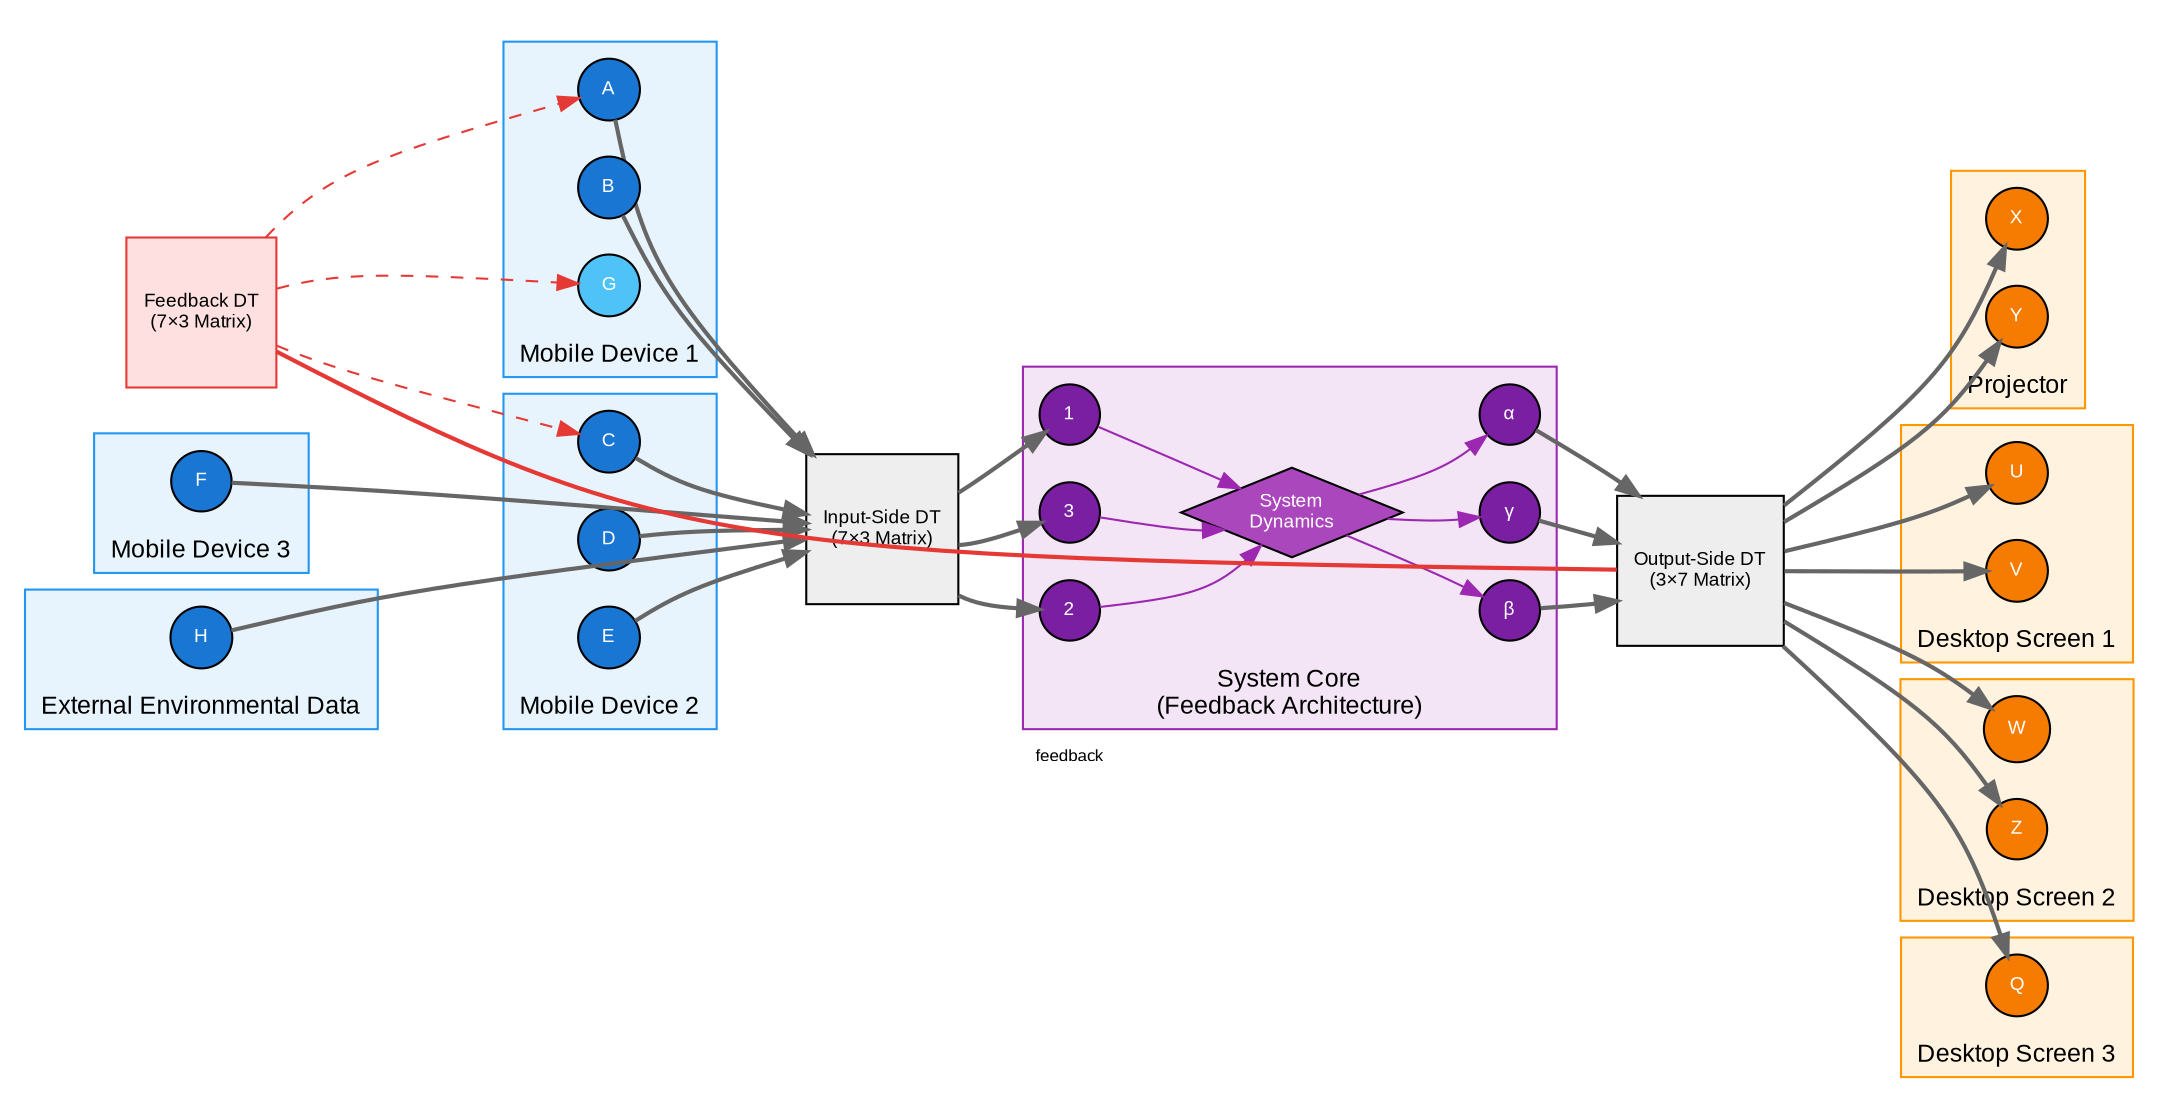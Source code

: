 digraph Figure6_Feedback_Architecture {
    rankdir=LR;
    
    // Graph styling
    graph [bgcolor=white, fontname="Arial", fontsize=12, splines=curved];
    node [fontname="Arial", fontsize=9];
    edge [fontname="Arial", fontsize=8];
    
    // Left side inputs
    subgraph cluster_left_inputs {
        style=invis;
        
        // Mobile Device 1 (2 states + 1 feedback-only state)
        subgraph cluster_mobile1 {
            style=filled;
            fillcolor="#E8F4FD";
            color="#2196F3";
            label="Mobile Device 1";
            labelloc=bottom;
            
            m1_state_1 [
                shape=circle,
                style=filled,
                fillcolor="#1976D2",
                fontcolor=white,
                label="A",
                width=0.4,
                height=0.4
            ];
            
            m1_state_2 [
                shape=circle,
                style=filled,
                fillcolor="#1976D2",
                fontcolor=white,
                label="B",
                width=0.4,
                height=0.4
            ];
            
            // New feedback-only state
            m1_state_3 [
                shape=circle,
                style=filled,
                fillcolor="#4FC3F7",
                fontcolor=white,
                label="G",
                width=0.4,
                height=0.4
            ];
        }
        
        // Mobile Device 2 (3 states)
        subgraph cluster_mobile2 {
            style=filled;
            fillcolor="#E8F4FD";
            color="#2196F3";
            label="Mobile Device 2";
            labelloc=bottom;
            
            m2_state_1 [
                shape=circle,
                style=filled,
                fillcolor="#1976D2",
                fontcolor=white,
                label="C",
                width=0.4,
                height=0.4
            ];
            
            m2_state_2 [
                shape=circle,
                style=filled,
                fillcolor="#1976D2",
                fontcolor=white,
                label="D",
                width=0.4,
                height=0.4
            ];
            
            m2_state_3 [
                shape=circle,
                style=filled,
                fillcolor="#1976D2",
                fontcolor=white,
                label="E",
                width=0.4,
                height=0.4
            ];
        }
        
        // Mobile Device 3 (1 state)
        subgraph cluster_mobile3 {
            style=filled;
            fillcolor="#E8F4FD";
            color="#2196F3";
            label="Mobile Device 3";
            labelloc=bottom;
            
            m3_state_1 [
                shape=circle,
                style=filled,
                fillcolor="#1976D2",
                fontcolor=white,
                label="F",
                width=0.4,
                height=0.4
            ];
        }
        
        // External Environmental Data (new input channel)
        subgraph cluster_external {
            style=filled;
            fillcolor="#E8F4FD";
            color="#2196F3";
            label="External Environmental Data";
            labelloc=bottom;
            
            ext_state_1 [
                shape=circle,
                style=filled,
                fillcolor="#1976D2",
                fontcolor=white,
                label="H",
                width=0.4,
                height=0.4
            ];
        }
        
        // Feedback DT Box (positioned near inputs for direct feedback)
        dt_feedback [
            shape=box,
            style=filled,
            fillcolor="#FFE0E0",
            color="#E53935",
            label="Feedback DT\n(7×3 Matrix)",
            width=1.0,
            height=1.0
        ];
    }
    
    // Center processing
    subgraph cluster_center {
        style=invis;
        
        // Input DT Box
        dt_input [
            shape=box,
            style=filled,
            fillcolor="#EEEEEE",
            label="Input-Side DT\n(7×3 Matrix)",
            width=1.0,
            height=1.0
        ];
        
        // System Core
        subgraph cluster_system {
            style=filled;
            fillcolor="#F3E5F5";
            color="#9C27B0";
            label="System Core\n(Feedback Architecture)";
            labelloc=bottom;
            
            si_state_1 [
                shape=circle,
                style=filled,
                fillcolor="#7B1FA2",
                fontcolor=white,
                label="1",
                width=0.4,
                height=0.4
            ];
            
            si_state_2 [
                shape=circle,
                style=filled,
                fillcolor="#7B1FA2",
                fontcolor=white,
                label="2",
                width=0.4,
                height=0.4
            ];
            
            si_state_3 [
                shape=circle,
                style=filled,
                fillcolor="#7B1FA2",
                fontcolor=white,
                label="3",
                width=0.4,
                height=0.4
            ];
            
            // System Dynamics
            system_dynamics [
                shape=diamond,
                style=filled,
                fillcolor="#AB47BC",
                fontcolor=white,
                label="System\nDynamics",
                width=1.0,
                height=0.6
            ];
            
            so_state_1 [
                shape=circle,
                style=filled,
                fillcolor="#7B1FA2",
                fontcolor=white,
                label="α",
                width=0.4,
                height=0.4
            ];
            
            so_state_2 [
                shape=circle,
                style=filled,
                fillcolor="#7B1FA2",
                fontcolor=white,
                label="β",
                width=0.4,
                height=0.4
            ];
            
            so_state_3 [
                shape=circle,
                style=filled,
                fillcolor="#7B1FA2",
                fontcolor=white,
                label="γ",
                width=0.4,
                height=0.4
            ];
            
            // System flow
            si_state_1 -> system_dynamics [color="#9C27B0"];
            si_state_2 -> system_dynamics [color="#9C27B0"];
            si_state_3 -> system_dynamics [color="#9C27B0"];
            system_dynamics -> so_state_1 [color="#9C27B0"];
            system_dynamics -> so_state_2 [color="#9C27B0"];
            system_dynamics -> so_state_3 [color="#9C27B0"];
        }
        
        // Output DT Box
        dt_output [
            shape=box,
            style=filled,
            fillcolor="#EEEEEE",
            label="Output-Side DT\n(3×7 Matrix)",
            width=1.0,
            height=1.0
        ];
    }
    
    // Right side outputs
    subgraph cluster_right_outputs {
        style=invis;
        
        // Projector (2 states)
        subgraph cluster_projector {
            style=filled;
            fillcolor="#FFF3E0";
            color="#FF9800";
            label="Projector";
            labelloc=bottom;
            
            p_state_1 [
                shape=circle,
                style=filled,
                fillcolor="#F57C00",
                fontcolor=white,
                label="X",
                width=0.4,
                height=0.4
            ];
            
            p_state_2 [
                shape=circle,
                style=filled,
                fillcolor="#F57C00",
                fontcolor=white,
                label="Y",
                width=0.4,
                height=0.4
            ];
        }
        
        // Desktop Screen 1 (2 states)
        subgraph cluster_desktop1 {
            style=filled;
            fillcolor="#FFF3E0";
            color="#FF9800";
            label="Desktop Screen 1";
            labelloc=bottom;
            
            d1_state_1 [
                shape=circle,
                style=filled,
                fillcolor="#F57C00",
                fontcolor=white,
                label="U",
                width=0.4,
                height=0.4
            ];
            
            d1_state_2 [
                shape=circle,
                style=filled,
                fillcolor="#F57C00",
                fontcolor=white,
                label="V",
                width=0.4,
                height=0.4
            ];
        }
        
        // Desktop Screen 2 (2 states)
        subgraph cluster_desktop2 {
            style=filled;
            fillcolor="#FFF3E0";
            color="#FF9800";
            label="Desktop Screen 2";
            labelloc=bottom;
            
            d2_state_1 [
                shape=circle,
                style=filled,
                fillcolor="#F57C00",
                fontcolor=white,
                label="W",
                width=0.4,
                height=0.4
            ];
            
            d2_state_2 [
                shape=circle,
                style=filled,
                fillcolor="#F57C00",
                fontcolor=white,
                label="Z",
                width=0.4,
                height=0.4
            ];
        }
        
        // Desktop Screen 3 (1 state)
        subgraph cluster_desktop3 {
            style=filled;
            fillcolor="#FFF3E0";
            color="#FF9800";
            label="Desktop Screen 3";
            labelloc=bottom;
            
            d3_state_1 [
                shape=circle,
                style=filled,
                fillcolor="#F57C00",
                fontcolor=white,
                label="Q",
                width=0.4,
                height=0.4
            ];
        }
    }
    

    
    // Forward flow connections (restored missing arrows)
    m1_state_1 -> dt_input [color="#666666", style=bold];
    m1_state_2 -> dt_input [color="#666666", style=bold];
    m2_state_1 -> dt_input [color="#666666", style=bold];
    m2_state_2 -> dt_input [color="#666666", style=bold];
    m2_state_3 -> dt_input [color="#666666", style=bold];
    m3_state_1 -> dt_input [color="#666666", style=bold];
    ext_state_1 -> dt_input [color="#666666", style=bold];
    
    // NOTE: m1_state_3 (G) does NOT connect to input DT - feedback only
    
    dt_input -> si_state_1 [color="#666666", style=bold];
    dt_input -> si_state_2 [color="#666666", style=bold];
    dt_input -> si_state_3 [color="#666666", style=bold];
    
    so_state_1 -> dt_output [color="#666666", style=bold];
    so_state_2 -> dt_output [color="#666666", style=bold];
    so_state_3 -> dt_output [color="#666666", style=bold];
    
    dt_output -> p_state_1 [color="#666666", style=bold];
    dt_output -> p_state_2 [color="#666666", style=bold];
    dt_output -> d1_state_1 [color="#666666", style=bold];
    dt_output -> d1_state_2 [color="#666666", style=bold];
    dt_output -> d2_state_1 [color="#666666", style=bold];
    dt_output -> d2_state_2 [color="#666666", style=bold];
    dt_output -> d3_state_1 [color="#666666", style=bold];
    
    // Feedback connections (NO ARROWS - simple line connection)
    // Cache bust: 2025-05-30-23:31 - NO DIRECTION LINE
    dt_output -> dt_feedback [color="#E53935", style=bold, label="feedback", dir="none", arrowhead="none", arrowtail="none"];
    
    // Direct feedback to nearby states (much shorter paths)
    dt_feedback -> m1_state_1 [color="#E53935", style=dashed]; // A
    dt_feedback -> m2_state_1 [color="#E53935", style=dashed]; // C
    dt_feedback -> m1_state_3 [color="#E53935", style=dashed]; // G (feedback-only)
} 
